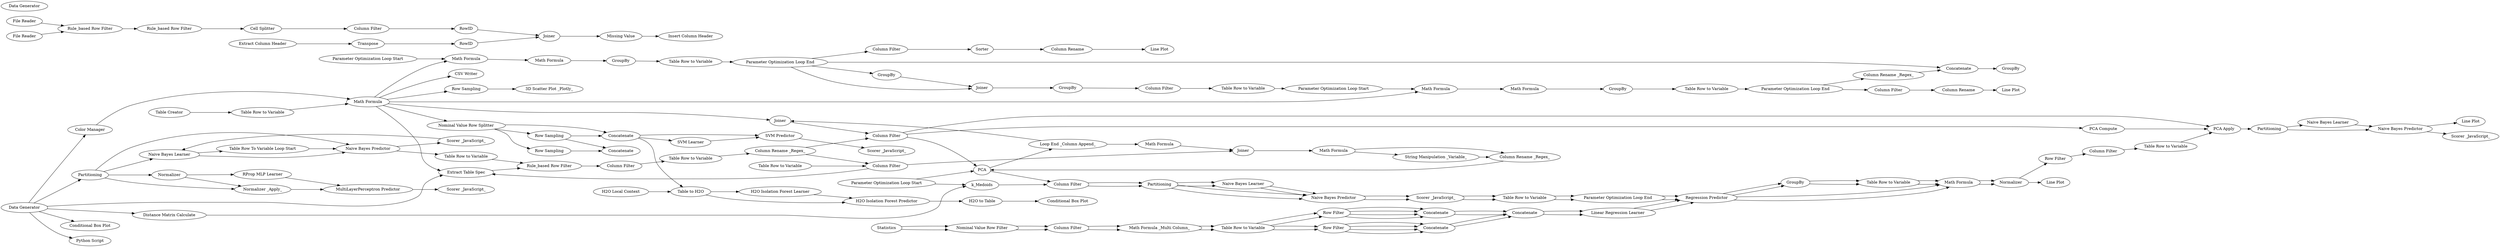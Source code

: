 digraph {
	1 [label="Data Generator"]
	3 [label="Color Manager"]
	5 [label="Row Sampling"]
	7 [label="Math Formula"]
	8 [label="Parameter Optimization Loop Start"]
	9 [label="Parameter Optimization Loop End"]
	10 [label="Math Formula"]
	11 [label="Math Formula"]
	12 [label=GroupBy]
	13 [label="Table Row to Variable"]
	14 [label="Line Plot"]
	15 [label="Column Filter"]
	21 [label=Sorter]
	22 [label=GroupBy]
	23 [label=Joiner]
	24 [label=GroupBy]
	25 [label="Table Row to Variable"]
	26 [label="Column Filter"]
	27 [label="Math Formula"]
	28 [label="Table Row to Variable"]
	29 [label="Math Formula"]
	30 [label=GroupBy]
	31 [label="Parameter Optimization Loop Start"]
	32 [label="Parameter Optimization Loop End"]
	33 [label="Column Filter"]
	36 [label=Concatenate]
	37 [label="Column Rename _Regex_"]
	38 [label=GroupBy]
	42 [label="Column Rename"]
	43 [label="Column Rename"]
	44 [label="Line Plot"]
	45 [label="RProp MLP Learner"]
	46 [label="MultiLayerPerceptron Predictor"]
	47 [label=Partitioning]
	48 [label="Scorer _JavaScript_"]
	49 [label="File Reader"]
	50 [label="File Reader"]
	51 [label="Rule_based Row Filter"]
	52 [label="Rule_based Row Filter"]
	54 [label="Cell Splitter"]
	55 [label="Column Filter"]
	56 [label="Insert Column Header"]
	57 [label="Extract Column Header"]
	58 [label=Transpose]
	59 [label=RowID]
	60 [label=RowID]
	61 [label=Joiner]
	62 [label="Missing Value"]
	80 [label=Joiner]
	66 [label="Table Row To Variable Loop Start"]
	68 [label="Table Row to Variable"]
	69 [label="Math Formula"]
	70 [label="Extract Table Spec"]
	72 [label="Column Filter"]
	73 [label="Rule_based Row Filter"]
	74 [label="Table Row to Variable"]
	75 [label="Column Filter"]
	76 [label="Column Rename _Regex_"]
	77 [label="String Manipulation _Variable_"]
	78 [label="Loop End _Column Append_"]
	79 [label="Column Rename _Regex_"]
	81 [label="Data Generator"]
	82 [label=Joiner]
	83 [label="Column Filter"]
	85 [label="Math Formula"]
	87 [label="Table Row to Variable"]
	88 [label="Merge Variables"]
	89 [label="Random Number Assigner"]
	90 [label="Random Number Assigner"]
	91 [label="Empty Table Creator"]
	89 [label="Naive Bayes Learner"]
	90 [label="Naive Bayes Predictor"]
	91 [label="Scorer _JavaScript_"]
	92 [label=Normalizer]
	93 [label="Normalizer _Apply_"]
	94 [label=Partitioning]
	95 [label="Naive Bayes Learner"]
	96 [label="Naive Bayes Predictor"]
	97 [label="Scorer _JavaScript_"]
	98 [label="Column Filter"]
	99 [label="Parameter Optimization Loop Start"]
	100 [label="Parameter Optimization Loop End"]
	101 [label="Table Row to Variable"]
	125 [label="Math Formula"]
	126 [label="Line Plot"]
	127 [label=GroupBy]
	128 [label="Table Row to Variable"]
	131 [label=Normalizer]
	105 [label="Table Row to Variable"]
	106 [label="Linear Regression Learner"]
	107 [label="Regression Predictor"]
	108 [label=Statistics]
	109 [label="Nominal Value Row Filter"]
	110 [label="Column Filter"]
	111 [label="Math Formula _Multi Column_"]
	112 [label="Row Filter"]
	113 [label="Row Filter"]
	114 [label=Concatenate]
	116 [label=Concatenate]
	117 [label=Concatenate]
	146 [label="Scorer _JavaScript_"]
	83 [label=PCA]
	88 [label="Column Filter"]
	94 [label=Partitioning]
	95 [label="Naive Bayes Learner"]
	96 [label="Naive Bayes Predictor"]
	97 [label="Scorer _JavaScript_"]
	98 [label="Column Filter"]
	99 [label="Parameter Optimization Loop Start"]
	100 [label="Parameter Optimization Loop End"]
	101 [label="Table Row to Variable"]
	125 [label="Math Formula"]
	127 [label=GroupBy]
	128 [label="Table Row to Variable"]
	131 [label=Normalizer]
	105 [label="Table Row to Variable"]
	106 [label="Linear Regression Learner"]
	107 [label="Regression Predictor"]
	108 [label=Statistics]
	109 [label="Nominal Value Row Filter"]
	110 [label="Column Filter"]
	111 [label="Math Formula _Multi Column_"]
	112 [label="Row Filter"]
	113 [label="Row Filter"]
	114 [label=Concatenate]
	116 [label=Concatenate]
	117 [label=Concatenate]
	133 [label="Row Filter"]
	134 [label="Column Filter"]
	135 [label="Table Row to Variable"]
	138 [label="PCA Compute"]
	140 [label="PCA Apply"]
	143 [label=Partitioning]
	144 [label="Naive Bayes Learner"]
	145 [label="Naive Bayes Predictor"]
	151 [label="Distance Matrix Calculate"]
	154 [label=k_Medoids]
	155 [label="Line Plot"]
	2618 [label="Nominal Value Row Splitter"]
	2619 [label="Row Sampling"]
	2620 [label=Concatenate]
	2621 [label="Row Sampling"]
	2623 [label=Concatenate]
	2624 [label="H2O Isolation Forest Learner"]
	2625 [label="H2O Isolation Forest Predictor"]
	2626 [label="H2O Local Context"]
	2627 [label="Table to H2O"]
	2628 [label="H2O to Table"]
	2629 [label="Conditional Box Plot"]
	2630 [label="Conditional Box Plot"]
	2631 [label="SVM Learner"]
	2632 [label="SVM Predictor"]
	2633 [label="Scorer _JavaScript_"]
	2634 [label="Table Creator"]
	2635 [label="Table Row to Variable"]
	2636 [label="CSV Writer"]
	2637 [label="Python Script"]
	2638 [label="3D Scatter Plot _Plotly_"]
	51 -> 52
	52 -> 54
	54 -> 55
	55 -> 60
	57 -> 58
	58 -> 59
	59 -> 61
	60 -> 61
	61 -> 62
	62 -> 56
	66 -> 90
	68 -> 73
	69 -> 77
	69 -> 76
	70 -> 73
	72 -> 74
	73 -> 72
	74 -> 79
	75 -> 82
	75 -> 70
	76 -> 83
	77 -> 76
	79 -> 75
	79 -> 88
	78 -> 85
	82 -> 69
	83 -> 78
	85 -> 82
	87 -> 75
	89 -> 66
	90 -> 68
	91 -> 89
	105 -> 113
	105 -> 112
	106 -> 107
	108 -> 109
	109 -> 110
	110 -> 111
	111 -> 105
	112 -> 116
	112 -> 116
	113 -> 117
	113 -> 117
	114 -> 106
	116 -> 114
	117 -> 114
	105 -> 113
	105 -> 112
	106 -> 107
	108 -> 109
	109 -> 110
	110 -> 111
	111 -> 105
	112 -> 116
	112 -> 116
	113 -> 117
	113 -> 117
	114 -> 106
	116 -> 114
	117 -> 114
	83 -> 98
	88 -> 83
	88 -> 138
	88 -> 140
	94 -> 95
	94 -> 96
	95 -> 96
	96 -> 97
	97 -> 101
	98 -> 94
	99 -> 83
	100 -> 107
	101 -> 100
	125 -> 131
	127 -> 128
	128 -> 125
	131 -> 133
	107 -> 125
	107 -> 127
	133 -> 134
	134 -> 135
	135 -> 140
	138 -> 140
	140 -> 143
	143 -> 145
	143 -> 144
	144 -> 145
	1 -> 3
	1 -> 151
	1 -> 47
	1 -> 2630
	1 -> 2637
	1 -> 70
	3 -> 7
	5 -> 2638
	7 -> 5
	7 -> 10
	7 -> 29
	7 -> 2618
	7 -> 2636
	7 -> 70
	7 -> 80
	8 -> 10
	9 -> 15
	9 -> 23
	9 -> 22
	9 -> 36
	10 -> 11
	11 -> 12
	12 -> 13
	13 -> 9
	15 -> 21
	21 -> 42
	22 -> 23
	23 -> 24
	24 -> 26
	25 -> 31
	26 -> 25
	27 -> 30
	28 -> 32
	29 -> 27
	30 -> 28
	31 -> 29
	32 -> 33
	32 -> 37
	33 -> 43
	36 -> 38
	37 -> 36
	42 -> 14
	43 -> 44
	45 -> 46
	46 -> 48
	47 -> 93
	47 -> 92
	47 -> 90
	47 -> 89
	49 -> 51
	50 -> 51
	80 -> 88
	78 -> 80
	89 -> 90
	90 -> 91
	92 -> 93
	92 -> 45
	93 -> 46
	94 -> 95
	94 -> 96
	95 -> 96
	96 -> 97
	97 -> 101
	98 -> 94
	99 -> 154
	100 -> 107
	101 -> 100
	125 -> 131
	127 -> 128
	128 -> 125
	131 -> 155
	107 -> 125
	107 -> 127
	145 -> 146
	145 -> 126
	151 -> 154
	154 -> 98
	2618 -> 2619
	2618 -> 2620
	2618 -> 2621
	2619 -> 2623
	2619 -> 2620
	2620 -> 2632
	2620 -> 2631
	2620 -> 2627
	2621 -> 2623
	2624 -> 2625
	2625 -> 2628
	2626 -> 2627
	2627 -> 2625
	2627 -> 2624
	2628 -> 2629
	2631 -> 2632
	2632 -> 2633
	2634 -> 2635
	2635 -> 7
	rankdir=LR
}
